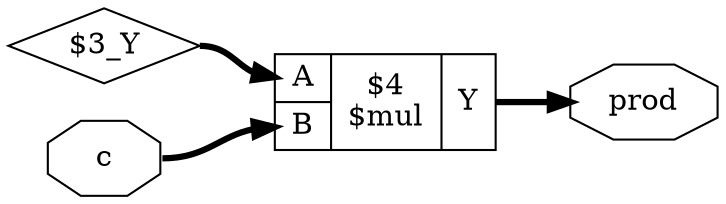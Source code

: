 digraph "sumprod" {
rankdir="LR";
remincross=true;
n2 [ shape=octagon, label="c", color="black", fontcolor="black" ];
n3 [ shape=octagon, label="prod", color="black", fontcolor="black" ];
c7 [ shape=record, label="{{<p4> A|<p5> B}|$4\n$mul|{<p6> Y}}" ];
n1 [ shape=diamond, label="$3_Y" ];
n1:e -> c7:p4:w [color="black", style="setlinewidth(3)", label=""];
n2:e -> c7:p5:w [color="black", style="setlinewidth(3)", label=""];
c7:p6:e -> n3:w [color="black", style="setlinewidth(3)", label=""];
}

